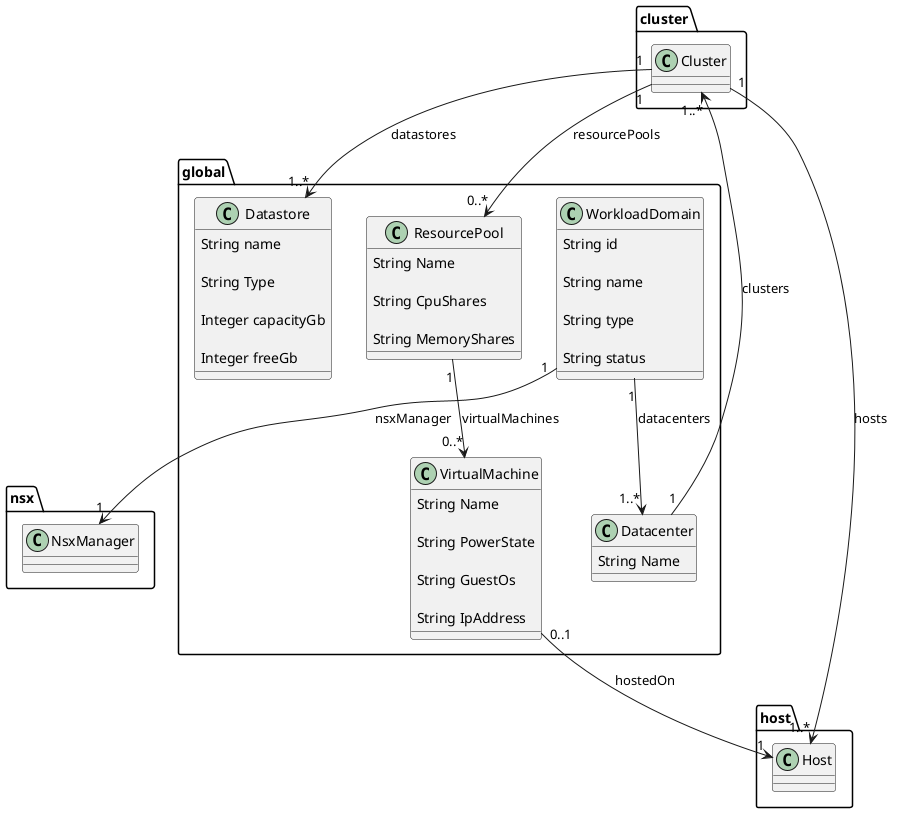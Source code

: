 ' ----------------------------
' Global Inventory Entities
' ----------------------------

@startuml

' A Workload Domain represents a fully functional SDDC unit.
class global.WorkloadDomain {
  ' Unique identifier for the domain
  String id

  ' Human-readable name
  String name

  ' Type of domain: Management or VI
  String type

  ' Lifecycle state (e.g., ACTIVE, DELETED)
  String status
}

' A vSAN Datastore backing clusters in the domain
class global.Datastore {
  ' Name of the datastore
  String name

  ' Type (e.g., VMFS, vSAN, NFS)
  String Type

  ' Capacity in GB
  Integer capacityGb

  ' Free space in GB
  Integer freeGb
}

' A Datacenter contains one or more clusters
' Each cluster belongs to exactly one Datacenter
global.Datacenter "1" --> "1..*" cluster.Cluster : clusters


' A cluster contains one or more hosts
' A host belongs to one cluster
cluster.Cluster "1" --> "1..*" host.Host : hosts

' A workload domain has one NSX Manager
' An NSX Manager serves one domain
global.WorkloadDomain "1" --> "1" nsx.NsxManager : nsxManager

' A cluster uses one datastore
' A datastore may be shared by multiple clusters (in rare cases)
cluster.Cluster "1" --> "1..*" global.Datastore : datastores


' Datacenter object in vCenter (container for clusters)
class global.Datacenter {
  ' Name of the datacenter
  String Name
}

' Resource pool within a cluster
class global.ResourcePool {
  ' Name of the pool
  String Name

  ' CPU shares
  String CpuShares

  ' Memory shares
  String MemoryShares
}

' Virtual Machine object
class global.VirtualMachine {
  ' Name of the VM
  String Name

  ' Power state (on/off)
  String PowerState

  ' Guest OS
  String GuestOs

  ' IP address (if available)
  String IpAddress
}

global.WorkloadDomain "1" --> "1..*" global.Datacenter : datacenters
cluster.Cluster "1" --> "0..*" global.ResourcePool : resourcePools
global.ResourcePool "1" --> "0..*" global.VirtualMachine : virtualMachines
global.VirtualMachine "0..1" --> "1" host.Host : hostedOn



@enduml
